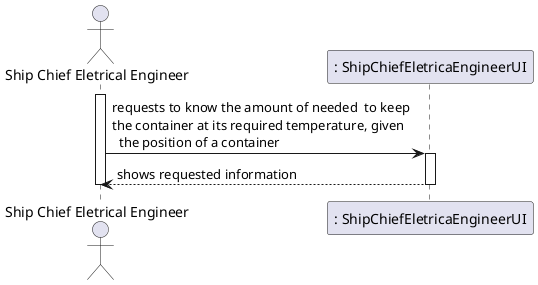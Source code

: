 @startuml
'https://plantuml.com/sequence-diagram
actor "Ship Chief Eletrical Engineer" as SCEE
participant ": ShipChiefEletricaEngineerUI" as UI

activate SCEE
SCEE -> UI : requests to know the amount of needed  to keep \nthe container at its required temperature, given\n  the position of a container
activate UI
UI --> SCEE : shows requested information
deactivate UI
deactivate SCEE

@enduml